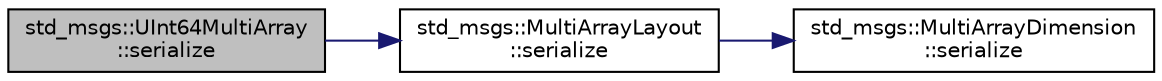 digraph "std_msgs::UInt64MultiArray::serialize"
{
  edge [fontname="Helvetica",fontsize="10",labelfontname="Helvetica",labelfontsize="10"];
  node [fontname="Helvetica",fontsize="10",shape=record];
  rankdir="LR";
  Node1 [label="std_msgs::UInt64MultiArray\l::serialize",height=0.2,width=0.4,color="black", fillcolor="grey75", style="filled" fontcolor="black"];
  Node1 -> Node2 [color="midnightblue",fontsize="10",style="solid",fontname="Helvetica"];
  Node2 [label="std_msgs::MultiArrayLayout\l::serialize",height=0.2,width=0.4,color="black", fillcolor="white", style="filled",URL="$classstd__msgs_1_1_multi_array_layout.html#a25caee993ee85cfa15ee06fbae3a8ce9"];
  Node2 -> Node3 [color="midnightblue",fontsize="10",style="solid",fontname="Helvetica"];
  Node3 [label="std_msgs::MultiArrayDimension\l::serialize",height=0.2,width=0.4,color="black", fillcolor="white", style="filled",URL="$classstd__msgs_1_1_multi_array_dimension.html#af62c038a02cc833a58dcc6c93a798eb4"];
}
